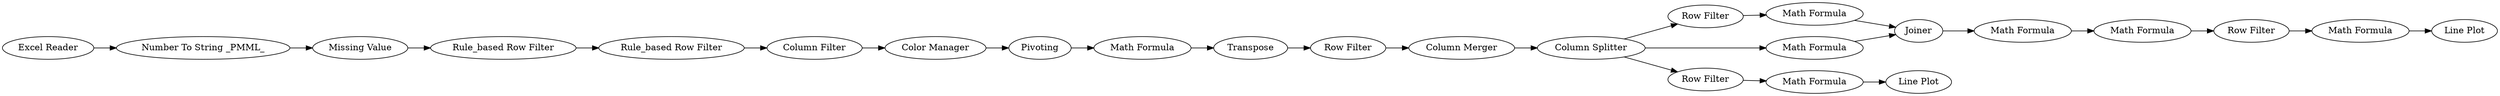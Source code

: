 digraph {
	21 [label="Excel Reader"]
	36 [label="Rule_based Row Filter"]
	37 [label="Column Filter"]
	38 [label="Number To String _PMML_"]
	40 [label="Color Manager"]
	44 [label="Rule_based Row Filter"]
	60 [label=Pivoting]
	61 [label="Missing Value"]
	63 [label="Math Formula"]
	64 [label=Transpose]
	67 [label="Row Filter"]
	68 [label="Math Formula"]
	69 [label="Column Merger"]
	70 [label="Column Splitter"]
	71 [label="Row Filter"]
	75 [label="Math Formula"]
	76 [label="Math Formula"]
	77 [label=Joiner]
	81 [label="Math Formula"]
	82 [label="Row Filter"]
	83 [label="Line Plot"]
	86 [label="Line Plot"]
	87 [label="Row Filter"]
	88 [label="Math Formula"]
	89 [label="Math Formula"]
	21 -> 38
	36 -> 44
	37 -> 40
	38 -> 61
	40 -> 60
	44 -> 37
	60 -> 63
	61 -> 36
	63 -> 64
	64 -> 67
	67 -> 69
	68 -> 81
	69 -> 70
	70 -> 71
	70 -> 76
	70 -> 87
	71 -> 75
	75 -> 77
	76 -> 77
	77 -> 68
	81 -> 82
	82 -> 89
	87 -> 88
	88 -> 86
	89 -> 83
	rankdir=LR
}
